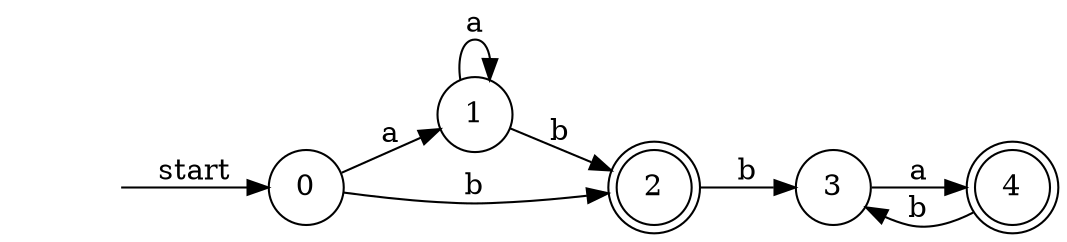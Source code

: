 digraph G {
node[shape=plaintext];0[shape=circle];""->0[label = start];node[shape=circle];rankdir=LR;1->1[label=a];2[shape=doublecircle];1->2[label=b];4[shape=doublecircle];4->3[label=b];4[shape=doublecircle];3->4[label=a];2[shape=doublecircle];2->3[label=b];0->1[label=a];2[shape=doublecircle];0->2[label=b];}
